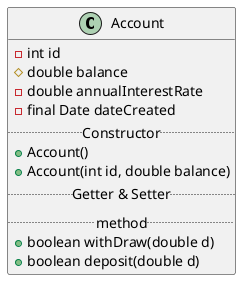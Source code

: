 @startuml
class Account {
  - int id
  # double balance
  - double annualInterestRate
  - final Date dateCreated
  ..Constructor..
  + Account()
  + Account(int id, double balance)
  ..Getter & Setter..
  ..method..
  + boolean withDraw(double d)
  + boolean deposit(double d)
}
@enduml